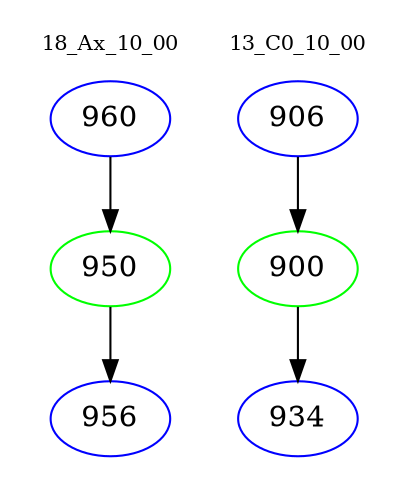 digraph{
subgraph cluster_0 {
color = white
label = "18_Ax_10_00";
fontsize=10;
T0_960 [label="960", color="blue"]
T0_960 -> T0_950 [color="black"]
T0_950 [label="950", color="green"]
T0_950 -> T0_956 [color="black"]
T0_956 [label="956", color="blue"]
}
subgraph cluster_1 {
color = white
label = "13_C0_10_00";
fontsize=10;
T1_906 [label="906", color="blue"]
T1_906 -> T1_900 [color="black"]
T1_900 [label="900", color="green"]
T1_900 -> T1_934 [color="black"]
T1_934 [label="934", color="blue"]
}
}
